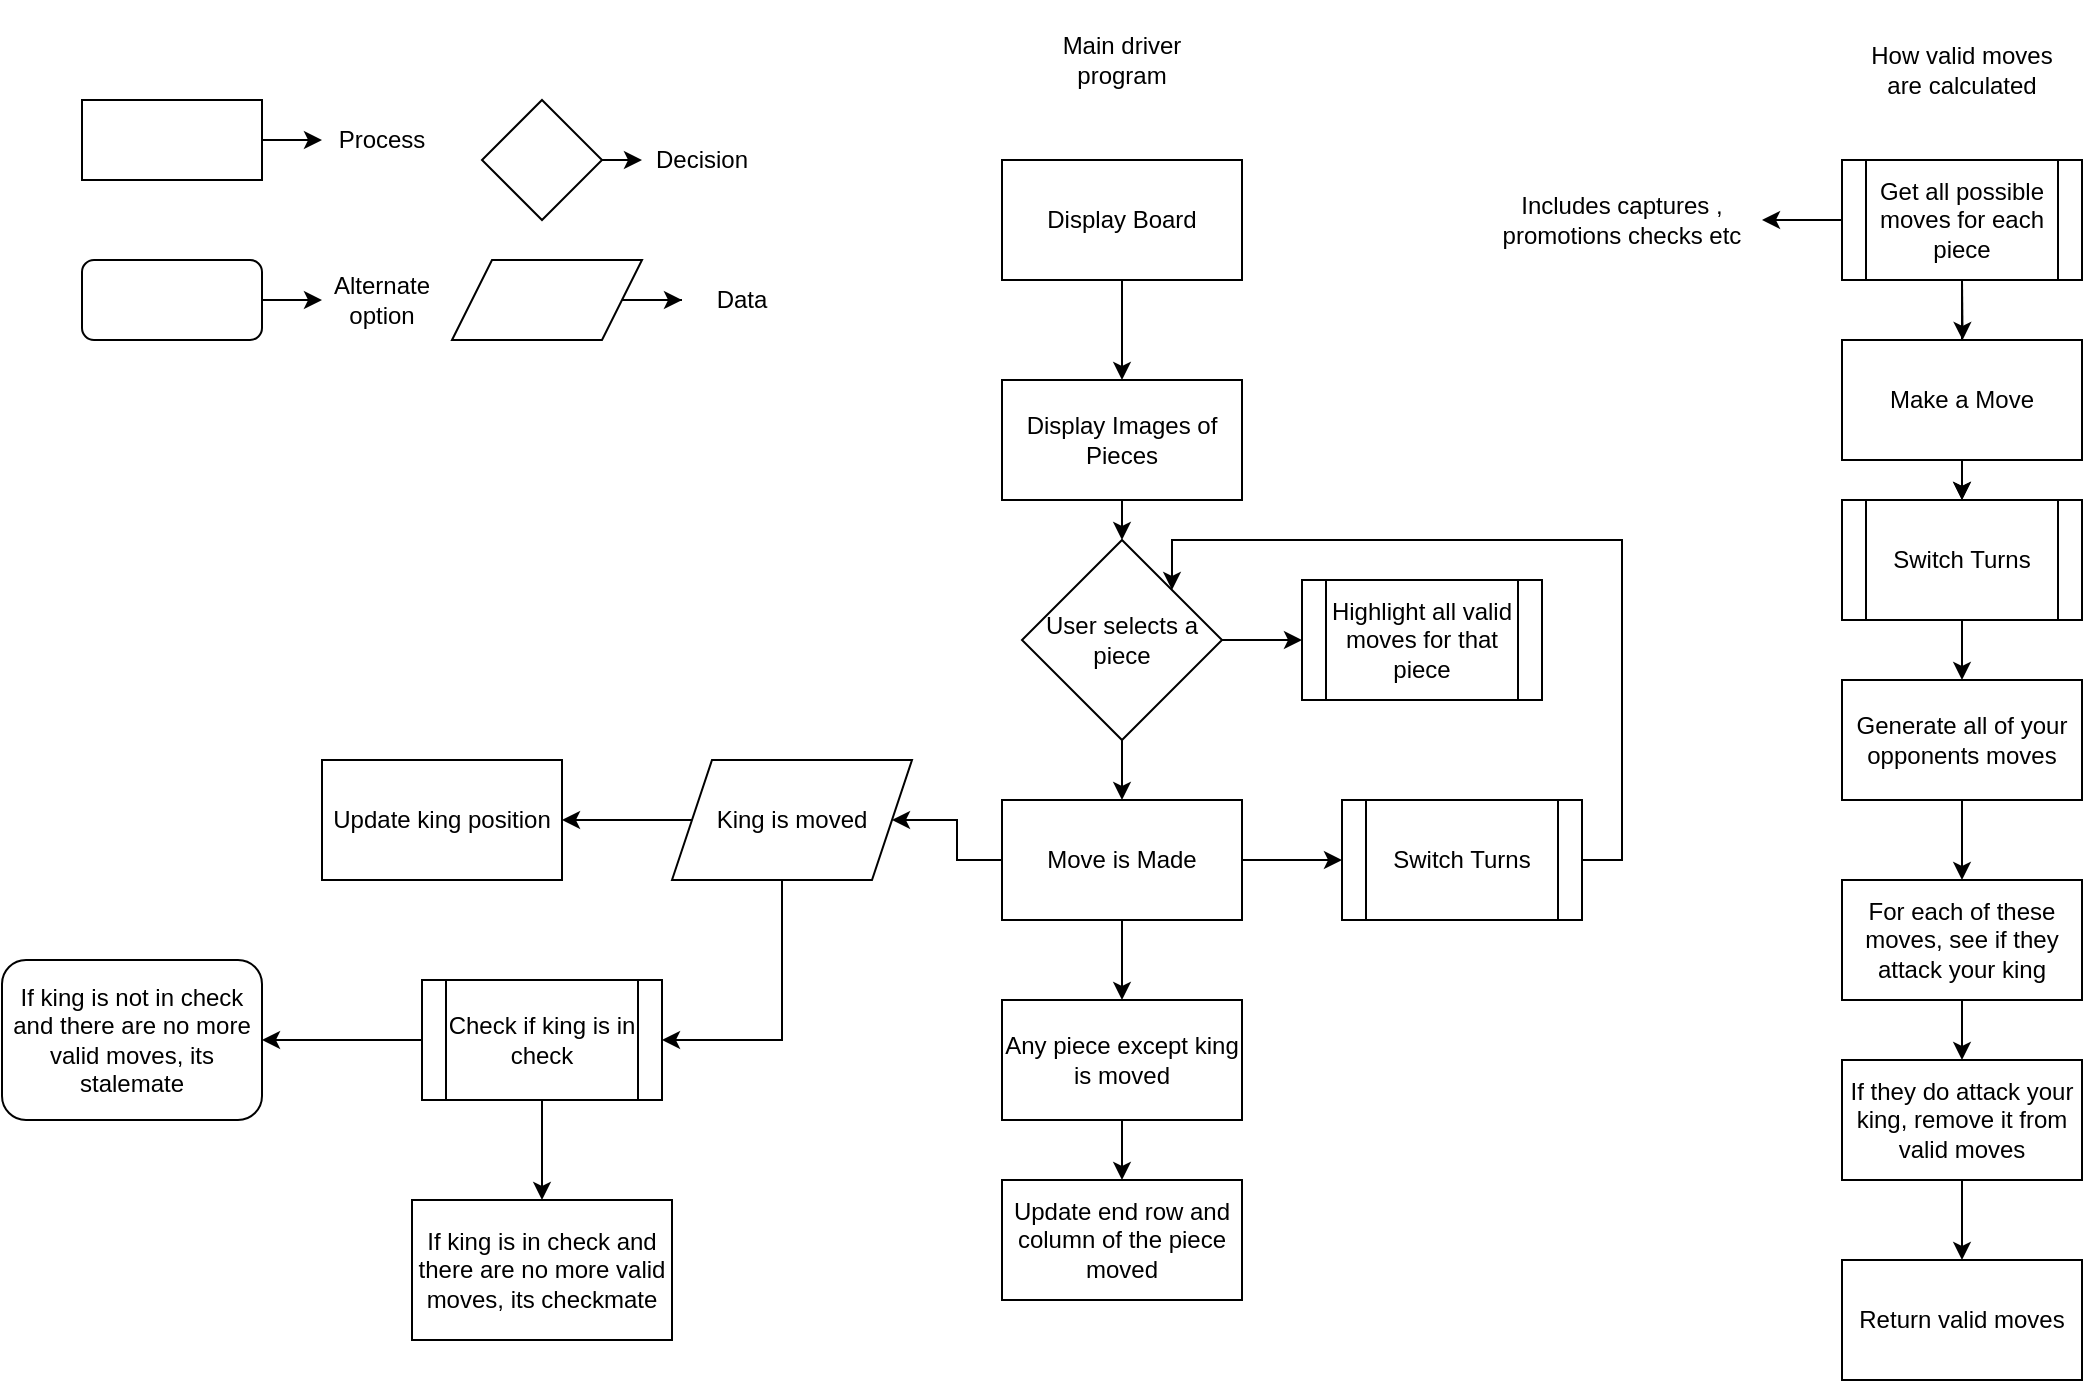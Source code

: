 <mxfile version="22.1.0" type="github">
  <diagram name="Page-1" id="dHOOKNwG--G610tFs2vI">
    <mxGraphModel dx="2085" dy="1756" grid="1" gridSize="10" guides="1" tooltips="1" connect="1" arrows="1" fold="1" page="1" pageScale="1" pageWidth="850" pageHeight="1100" math="0" shadow="0">
      <root>
        <mxCell id="0" />
        <mxCell id="1" parent="0" />
        <mxCell id="ky4P-q7fUcgdo2Km-gyk-6" value="" style="edgeStyle=orthogonalEdgeStyle;rounded=0;orthogonalLoop=1;jettySize=auto;html=1;" edge="1" parent="1" source="ky4P-q7fUcgdo2Km-gyk-1" target="ky4P-q7fUcgdo2Km-gyk-2">
          <mxGeometry relative="1" as="geometry" />
        </mxCell>
        <mxCell id="ky4P-q7fUcgdo2Km-gyk-1" value="Display Board " style="rounded=0;whiteSpace=wrap;html=1;" vertex="1" parent="1">
          <mxGeometry x="180" y="20" width="120" height="60" as="geometry" />
        </mxCell>
        <mxCell id="ky4P-q7fUcgdo2Km-gyk-9" style="edgeStyle=orthogonalEdgeStyle;rounded=0;orthogonalLoop=1;jettySize=auto;html=1;exitX=0.5;exitY=1;exitDx=0;exitDy=0;entryX=0.5;entryY=0;entryDx=0;entryDy=0;" edge="1" parent="1" source="ky4P-q7fUcgdo2Km-gyk-2" target="ky4P-q7fUcgdo2Km-gyk-3">
          <mxGeometry relative="1" as="geometry" />
        </mxCell>
        <mxCell id="ky4P-q7fUcgdo2Km-gyk-2" value="Display Images of Pieces" style="rounded=0;whiteSpace=wrap;html=1;" vertex="1" parent="1">
          <mxGeometry x="180" y="130" width="120" height="60" as="geometry" />
        </mxCell>
        <mxCell id="ky4P-q7fUcgdo2Km-gyk-10" value="" style="edgeStyle=orthogonalEdgeStyle;rounded=0;orthogonalLoop=1;jettySize=auto;html=1;" edge="1" parent="1" source="ky4P-q7fUcgdo2Km-gyk-3" target="ky4P-q7fUcgdo2Km-gyk-5">
          <mxGeometry relative="1" as="geometry" />
        </mxCell>
        <mxCell id="ky4P-q7fUcgdo2Km-gyk-27" value="" style="edgeStyle=orthogonalEdgeStyle;rounded=0;orthogonalLoop=1;jettySize=auto;html=1;" edge="1" parent="1" source="ky4P-q7fUcgdo2Km-gyk-3" target="ky4P-q7fUcgdo2Km-gyk-11">
          <mxGeometry relative="1" as="geometry" />
        </mxCell>
        <mxCell id="ky4P-q7fUcgdo2Km-gyk-3" value="User selects a piece" style="rhombus;whiteSpace=wrap;html=1;" vertex="1" parent="1">
          <mxGeometry x="190" y="210" width="100" height="100" as="geometry" />
        </mxCell>
        <mxCell id="ky4P-q7fUcgdo2Km-gyk-30" value="" style="edgeStyle=orthogonalEdgeStyle;rounded=0;orthogonalLoop=1;jettySize=auto;html=1;" edge="1" parent="1" source="ky4P-q7fUcgdo2Km-gyk-4" target="ky4P-q7fUcgdo2Km-gyk-29">
          <mxGeometry relative="1" as="geometry">
            <Array as="points">
              <mxPoint x="-30" y="350" />
              <mxPoint x="-30" y="350" />
            </Array>
          </mxGeometry>
        </mxCell>
        <mxCell id="ky4P-q7fUcgdo2Km-gyk-31" style="edgeStyle=orthogonalEdgeStyle;rounded=0;orthogonalLoop=1;jettySize=auto;html=1;exitX=0;exitY=1;exitDx=0;exitDy=0;entryX=1;entryY=0.5;entryDx=0;entryDy=0;" edge="1" parent="1" source="ky4P-q7fUcgdo2Km-gyk-4" target="ky4P-q7fUcgdo2Km-gyk-32">
          <mxGeometry relative="1" as="geometry">
            <mxPoint x="-50" y="340" as="targetPoint" />
            <Array as="points">
              <mxPoint x="70" y="380" />
              <mxPoint x="70" y="460" />
            </Array>
          </mxGeometry>
        </mxCell>
        <mxCell id="ky4P-q7fUcgdo2Km-gyk-4" value="King is moved" style="shape=parallelogram;perimeter=parallelogramPerimeter;whiteSpace=wrap;html=1;fixedSize=1;" vertex="1" parent="1">
          <mxGeometry x="15" y="320" width="120" height="60" as="geometry" />
        </mxCell>
        <mxCell id="ky4P-q7fUcgdo2Km-gyk-5" value="Highlight all valid moves for that piece " style="shape=process;whiteSpace=wrap;html=1;backgroundOutline=1;" vertex="1" parent="1">
          <mxGeometry x="330" y="230" width="120" height="60" as="geometry" />
        </mxCell>
        <mxCell id="ky4P-q7fUcgdo2Km-gyk-45" value="" style="edgeStyle=orthogonalEdgeStyle;rounded=0;orthogonalLoop=1;jettySize=auto;html=1;" edge="1" parent="1" source="ky4P-q7fUcgdo2Km-gyk-11" target="ky4P-q7fUcgdo2Km-gyk-44">
          <mxGeometry relative="1" as="geometry" />
        </mxCell>
        <mxCell id="ky4P-q7fUcgdo2Km-gyk-67" value="" style="edgeStyle=orthogonalEdgeStyle;rounded=0;orthogonalLoop=1;jettySize=auto;html=1;" edge="1" parent="1" source="ky4P-q7fUcgdo2Km-gyk-11" target="ky4P-q7fUcgdo2Km-gyk-4">
          <mxGeometry relative="1" as="geometry" />
        </mxCell>
        <mxCell id="ky4P-q7fUcgdo2Km-gyk-69" value="" style="edgeStyle=orthogonalEdgeStyle;rounded=0;orthogonalLoop=1;jettySize=auto;html=1;" edge="1" parent="1" source="ky4P-q7fUcgdo2Km-gyk-11" target="ky4P-q7fUcgdo2Km-gyk-68">
          <mxGeometry relative="1" as="geometry" />
        </mxCell>
        <mxCell id="ky4P-q7fUcgdo2Km-gyk-11" value="Move is Made" style="rounded=0;whiteSpace=wrap;html=1;" vertex="1" parent="1">
          <mxGeometry x="180" y="340" width="120" height="60" as="geometry" />
        </mxCell>
        <mxCell id="ky4P-q7fUcgdo2Km-gyk-20" value="" style="edgeStyle=orthogonalEdgeStyle;rounded=0;orthogonalLoop=1;jettySize=auto;html=1;" edge="1" parent="1" source="ky4P-q7fUcgdo2Km-gyk-12" target="ky4P-q7fUcgdo2Km-gyk-16">
          <mxGeometry relative="1" as="geometry" />
        </mxCell>
        <mxCell id="ky4P-q7fUcgdo2Km-gyk-25" style="edgeStyle=orthogonalEdgeStyle;rounded=0;orthogonalLoop=1;jettySize=auto;html=1;exitX=0.5;exitY=1;exitDx=0;exitDy=0;" edge="1" parent="1" source="ky4P-q7fUcgdo2Km-gyk-12">
          <mxGeometry relative="1" as="geometry">
            <mxPoint x="660.294" y="110" as="targetPoint" />
          </mxGeometry>
        </mxCell>
        <mxCell id="ky4P-q7fUcgdo2Km-gyk-53" value="" style="edgeStyle=orthogonalEdgeStyle;rounded=0;orthogonalLoop=1;jettySize=auto;html=1;" edge="1" parent="1" source="ky4P-q7fUcgdo2Km-gyk-12" target="ky4P-q7fUcgdo2Km-gyk-52">
          <mxGeometry relative="1" as="geometry" />
        </mxCell>
        <mxCell id="ky4P-q7fUcgdo2Km-gyk-12" value="Get all possible moves for each piece " style="shape=process;whiteSpace=wrap;html=1;backgroundOutline=1;" vertex="1" parent="1">
          <mxGeometry x="600" y="20" width="120" height="60" as="geometry" />
        </mxCell>
        <mxCell id="ky4P-q7fUcgdo2Km-gyk-21" style="edgeStyle=orthogonalEdgeStyle;rounded=0;orthogonalLoop=1;jettySize=auto;html=1;exitX=0.5;exitY=1;exitDx=0;exitDy=0;entryX=0.5;entryY=0;entryDx=0;entryDy=0;" edge="1" parent="1" source="ky4P-q7fUcgdo2Km-gyk-13" target="ky4P-q7fUcgdo2Km-gyk-16">
          <mxGeometry relative="1" as="geometry" />
        </mxCell>
        <mxCell id="ky4P-q7fUcgdo2Km-gyk-13" value="Make a Move" style="rounded=0;whiteSpace=wrap;html=1;" vertex="1" parent="1">
          <mxGeometry x="600" y="110" width="120" height="60" as="geometry" />
        </mxCell>
        <mxCell id="ky4P-q7fUcgdo2Km-gyk-23" value="" style="edgeStyle=orthogonalEdgeStyle;rounded=0;orthogonalLoop=1;jettySize=auto;html=1;" edge="1" parent="1" source="ky4P-q7fUcgdo2Km-gyk-15" target="ky4P-q7fUcgdo2Km-gyk-18">
          <mxGeometry relative="1" as="geometry" />
        </mxCell>
        <mxCell id="ky4P-q7fUcgdo2Km-gyk-15" value="Generate all of your opponents moves " style="rounded=0;whiteSpace=wrap;html=1;" vertex="1" parent="1">
          <mxGeometry x="600" y="280" width="120" height="60" as="geometry" />
        </mxCell>
        <mxCell id="ky4P-q7fUcgdo2Km-gyk-22" value="" style="edgeStyle=orthogonalEdgeStyle;rounded=0;orthogonalLoop=1;jettySize=auto;html=1;" edge="1" parent="1" source="ky4P-q7fUcgdo2Km-gyk-16" target="ky4P-q7fUcgdo2Km-gyk-15">
          <mxGeometry relative="1" as="geometry" />
        </mxCell>
        <mxCell id="ky4P-q7fUcgdo2Km-gyk-16" value="Switch Turns" style="shape=process;whiteSpace=wrap;html=1;backgroundOutline=1;rounded=0;" vertex="1" parent="1">
          <mxGeometry x="600" y="190" width="120" height="60" as="geometry" />
        </mxCell>
        <mxCell id="ky4P-q7fUcgdo2Km-gyk-24" value="" style="edgeStyle=orthogonalEdgeStyle;rounded=0;orthogonalLoop=1;jettySize=auto;html=1;" edge="1" parent="1" source="ky4P-q7fUcgdo2Km-gyk-18" target="ky4P-q7fUcgdo2Km-gyk-19">
          <mxGeometry relative="1" as="geometry" />
        </mxCell>
        <mxCell id="ky4P-q7fUcgdo2Km-gyk-18" value="For each of these moves, see if they attack your king " style="rounded=0;whiteSpace=wrap;html=1;" vertex="1" parent="1">
          <mxGeometry x="600" y="380" width="120" height="60" as="geometry" />
        </mxCell>
        <mxCell id="ky4P-q7fUcgdo2Km-gyk-34" value="" style="edgeStyle=orthogonalEdgeStyle;rounded=0;orthogonalLoop=1;jettySize=auto;html=1;" edge="1" parent="1" source="ky4P-q7fUcgdo2Km-gyk-19" target="ky4P-q7fUcgdo2Km-gyk-33">
          <mxGeometry relative="1" as="geometry" />
        </mxCell>
        <mxCell id="ky4P-q7fUcgdo2Km-gyk-19" value="If they do attack your king, remove it from valid moves " style="rounded=0;whiteSpace=wrap;html=1;" vertex="1" parent="1">
          <mxGeometry x="600" y="470" width="120" height="60" as="geometry" />
        </mxCell>
        <mxCell id="ky4P-q7fUcgdo2Km-gyk-29" value="Update king position" style="rounded=0;whiteSpace=wrap;html=1;" vertex="1" parent="1">
          <mxGeometry x="-160" y="320" width="120" height="60" as="geometry" />
        </mxCell>
        <mxCell id="ky4P-q7fUcgdo2Km-gyk-38" value="" style="edgeStyle=orthogonalEdgeStyle;rounded=0;orthogonalLoop=1;jettySize=auto;html=1;" edge="1" parent="1" source="ky4P-q7fUcgdo2Km-gyk-32" target="ky4P-q7fUcgdo2Km-gyk-35">
          <mxGeometry relative="1" as="geometry" />
        </mxCell>
        <mxCell id="ky4P-q7fUcgdo2Km-gyk-40" value="" style="edgeStyle=orthogonalEdgeStyle;rounded=0;orthogonalLoop=1;jettySize=auto;html=1;" edge="1" parent="1" source="ky4P-q7fUcgdo2Km-gyk-32" target="ky4P-q7fUcgdo2Km-gyk-39">
          <mxGeometry relative="1" as="geometry" />
        </mxCell>
        <mxCell id="ky4P-q7fUcgdo2Km-gyk-32" value="Check if king is in check " style="shape=process;whiteSpace=wrap;html=1;backgroundOutline=1;" vertex="1" parent="1">
          <mxGeometry x="-110" y="430" width="120" height="60" as="geometry" />
        </mxCell>
        <mxCell id="ky4P-q7fUcgdo2Km-gyk-33" value="Return valid moves " style="rounded=0;whiteSpace=wrap;html=1;" vertex="1" parent="1">
          <mxGeometry x="600" y="570" width="120" height="60" as="geometry" />
        </mxCell>
        <mxCell id="ky4P-q7fUcgdo2Km-gyk-35" value="If king is in check and there are no more valid moves, its checkmate" style="rounded=0;whiteSpace=wrap;html=1;" vertex="1" parent="1">
          <mxGeometry x="-115" y="540" width="130" height="70" as="geometry" />
        </mxCell>
        <mxCell id="ky4P-q7fUcgdo2Km-gyk-39" value="If king is not in check and there are no more valid moves, its stalemate" style="rounded=1;whiteSpace=wrap;html=1;" vertex="1" parent="1">
          <mxGeometry x="-320" y="420" width="130" height="80" as="geometry" />
        </mxCell>
        <mxCell id="ky4P-q7fUcgdo2Km-gyk-41" value="How valid moves are calculated " style="text;html=1;strokeColor=none;fillColor=none;align=center;verticalAlign=middle;whiteSpace=wrap;rounded=0;" vertex="1" parent="1">
          <mxGeometry x="610" y="-60" width="100" height="70" as="geometry" />
        </mxCell>
        <mxCell id="ky4P-q7fUcgdo2Km-gyk-42" value="Update end row and column of the piece moved " style="rounded=0;whiteSpace=wrap;html=1;" vertex="1" parent="1">
          <mxGeometry x="180" y="530" width="120" height="60" as="geometry" />
        </mxCell>
        <mxCell id="ky4P-q7fUcgdo2Km-gyk-49" style="edgeStyle=orthogonalEdgeStyle;rounded=0;orthogonalLoop=1;jettySize=auto;html=1;exitX=1;exitY=0;exitDx=0;exitDy=0;entryX=1;entryY=0;entryDx=0;entryDy=0;" edge="1" parent="1" source="ky4P-q7fUcgdo2Km-gyk-44" target="ky4P-q7fUcgdo2Km-gyk-3">
          <mxGeometry relative="1" as="geometry">
            <Array as="points">
              <mxPoint x="470" y="370" />
              <mxPoint x="490" y="370" />
              <mxPoint x="490" y="210" />
              <mxPoint x="265" y="210" />
            </Array>
          </mxGeometry>
        </mxCell>
        <mxCell id="ky4P-q7fUcgdo2Km-gyk-44" value="Switch Turns " style="shape=process;whiteSpace=wrap;html=1;backgroundOutline=1;" vertex="1" parent="1">
          <mxGeometry x="350" y="340" width="120" height="60" as="geometry" />
        </mxCell>
        <mxCell id="ky4P-q7fUcgdo2Km-gyk-46" value="Main driver program" style="text;html=1;strokeColor=none;fillColor=none;align=center;verticalAlign=middle;whiteSpace=wrap;rounded=0;" vertex="1" parent="1">
          <mxGeometry x="200" y="-50" width="80" height="40" as="geometry" />
        </mxCell>
        <mxCell id="ky4P-q7fUcgdo2Km-gyk-52" value="Includes captures , promotions checks etc" style="text;html=1;strokeColor=none;fillColor=none;align=center;verticalAlign=middle;whiteSpace=wrap;rounded=0;" vertex="1" parent="1">
          <mxGeometry x="420" y="32.5" width="140" height="35" as="geometry" />
        </mxCell>
        <mxCell id="ky4P-q7fUcgdo2Km-gyk-61" value="" style="edgeStyle=orthogonalEdgeStyle;rounded=0;orthogonalLoop=1;jettySize=auto;html=1;" edge="1" parent="1" source="ky4P-q7fUcgdo2Km-gyk-54" target="ky4P-q7fUcgdo2Km-gyk-59">
          <mxGeometry relative="1" as="geometry" />
        </mxCell>
        <mxCell id="ky4P-q7fUcgdo2Km-gyk-54" value="" style="rounded=0;whiteSpace=wrap;html=1;" vertex="1" parent="1">
          <mxGeometry x="-280" y="-10" width="90" height="40" as="geometry" />
        </mxCell>
        <mxCell id="ky4P-q7fUcgdo2Km-gyk-62" value="" style="edgeStyle=orthogonalEdgeStyle;rounded=0;orthogonalLoop=1;jettySize=auto;html=1;" edge="1" parent="1" source="ky4P-q7fUcgdo2Km-gyk-55" target="ky4P-q7fUcgdo2Km-gyk-57">
          <mxGeometry relative="1" as="geometry" />
        </mxCell>
        <mxCell id="ky4P-q7fUcgdo2Km-gyk-55" value="" style="rounded=1;whiteSpace=wrap;html=1;" vertex="1" parent="1">
          <mxGeometry x="-280" y="70" width="90" height="40" as="geometry" />
        </mxCell>
        <mxCell id="ky4P-q7fUcgdo2Km-gyk-63" style="edgeStyle=orthogonalEdgeStyle;rounded=0;orthogonalLoop=1;jettySize=auto;html=1;exitX=1;exitY=0.5;exitDx=0;exitDy=0;entryX=0;entryY=0.5;entryDx=0;entryDy=0;" edge="1" parent="1" source="ky4P-q7fUcgdo2Km-gyk-56" target="ky4P-q7fUcgdo2Km-gyk-58">
          <mxGeometry relative="1" as="geometry" />
        </mxCell>
        <mxCell id="ky4P-q7fUcgdo2Km-gyk-56" value="" style="rhombus;whiteSpace=wrap;html=1;" vertex="1" parent="1">
          <mxGeometry x="-80" y="-10" width="60" height="60" as="geometry" />
        </mxCell>
        <mxCell id="ky4P-q7fUcgdo2Km-gyk-57" value="Alternate option" style="text;html=1;strokeColor=none;fillColor=none;align=center;verticalAlign=middle;whiteSpace=wrap;rounded=0;" vertex="1" parent="1">
          <mxGeometry x="-160" y="75" width="60" height="30" as="geometry" />
        </mxCell>
        <mxCell id="ky4P-q7fUcgdo2Km-gyk-58" value="Decision" style="text;html=1;strokeColor=none;fillColor=none;align=center;verticalAlign=middle;whiteSpace=wrap;rounded=0;" vertex="1" parent="1">
          <mxGeometry y="5" width="60" height="30" as="geometry" />
        </mxCell>
        <mxCell id="ky4P-q7fUcgdo2Km-gyk-59" value="Process" style="text;html=1;strokeColor=none;fillColor=none;align=center;verticalAlign=middle;whiteSpace=wrap;rounded=0;" vertex="1" parent="1">
          <mxGeometry x="-160" y="-5" width="60" height="30" as="geometry" />
        </mxCell>
        <mxCell id="ky4P-q7fUcgdo2Km-gyk-66" style="edgeStyle=orthogonalEdgeStyle;rounded=0;orthogonalLoop=1;jettySize=auto;html=1;exitX=1;exitY=0.5;exitDx=0;exitDy=0;" edge="1" parent="1" source="ky4P-q7fUcgdo2Km-gyk-64" target="ky4P-q7fUcgdo2Km-gyk-65">
          <mxGeometry relative="1" as="geometry" />
        </mxCell>
        <mxCell id="ky4P-q7fUcgdo2Km-gyk-64" value="" style="shape=parallelogram;perimeter=parallelogramPerimeter;whiteSpace=wrap;html=1;fixedSize=1;" vertex="1" parent="1">
          <mxGeometry x="-95" y="70" width="95" height="40" as="geometry" />
        </mxCell>
        <mxCell id="ky4P-q7fUcgdo2Km-gyk-65" value="Data" style="text;html=1;strokeColor=none;fillColor=none;align=center;verticalAlign=middle;whiteSpace=wrap;rounded=0;" vertex="1" parent="1">
          <mxGeometry x="20" y="75" width="60" height="30" as="geometry" />
        </mxCell>
        <mxCell id="ky4P-q7fUcgdo2Km-gyk-70" value="" style="edgeStyle=orthogonalEdgeStyle;rounded=0;orthogonalLoop=1;jettySize=auto;html=1;" edge="1" parent="1" source="ky4P-q7fUcgdo2Km-gyk-68" target="ky4P-q7fUcgdo2Km-gyk-42">
          <mxGeometry relative="1" as="geometry" />
        </mxCell>
        <mxCell id="ky4P-q7fUcgdo2Km-gyk-68" value="Any piece except king is moved " style="rounded=0;whiteSpace=wrap;html=1;" vertex="1" parent="1">
          <mxGeometry x="180" y="440" width="120" height="60" as="geometry" />
        </mxCell>
      </root>
    </mxGraphModel>
  </diagram>
</mxfile>
